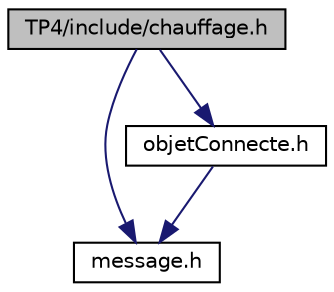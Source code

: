 digraph "TP4/include/chauffage.h"
{
  bgcolor="transparent";
  edge [fontname="Helvetica",fontsize="10",labelfontname="Helvetica",labelfontsize="10"];
  node [fontname="Helvetica",fontsize="10",shape=record];
  Node1 [label="TP4/include/chauffage.h",height=0.2,width=0.4,color="black", fillcolor="grey75", style="filled", fontcolor="black"];
  Node1 -> Node2 [color="midnightblue",fontsize="10",style="solid",fontname="Helvetica"];
  Node2 [label="message.h",height=0.2,width=0.4,color="black",URL="$message_8h.html"];
  Node1 -> Node3 [color="midnightblue",fontsize="10",style="solid",fontname="Helvetica"];
  Node3 [label="objetConnecte.h",height=0.2,width=0.4,color="black",URL="$objet_connecte_8h.html"];
  Node3 -> Node2 [color="midnightblue",fontsize="10",style="solid",fontname="Helvetica"];
}
